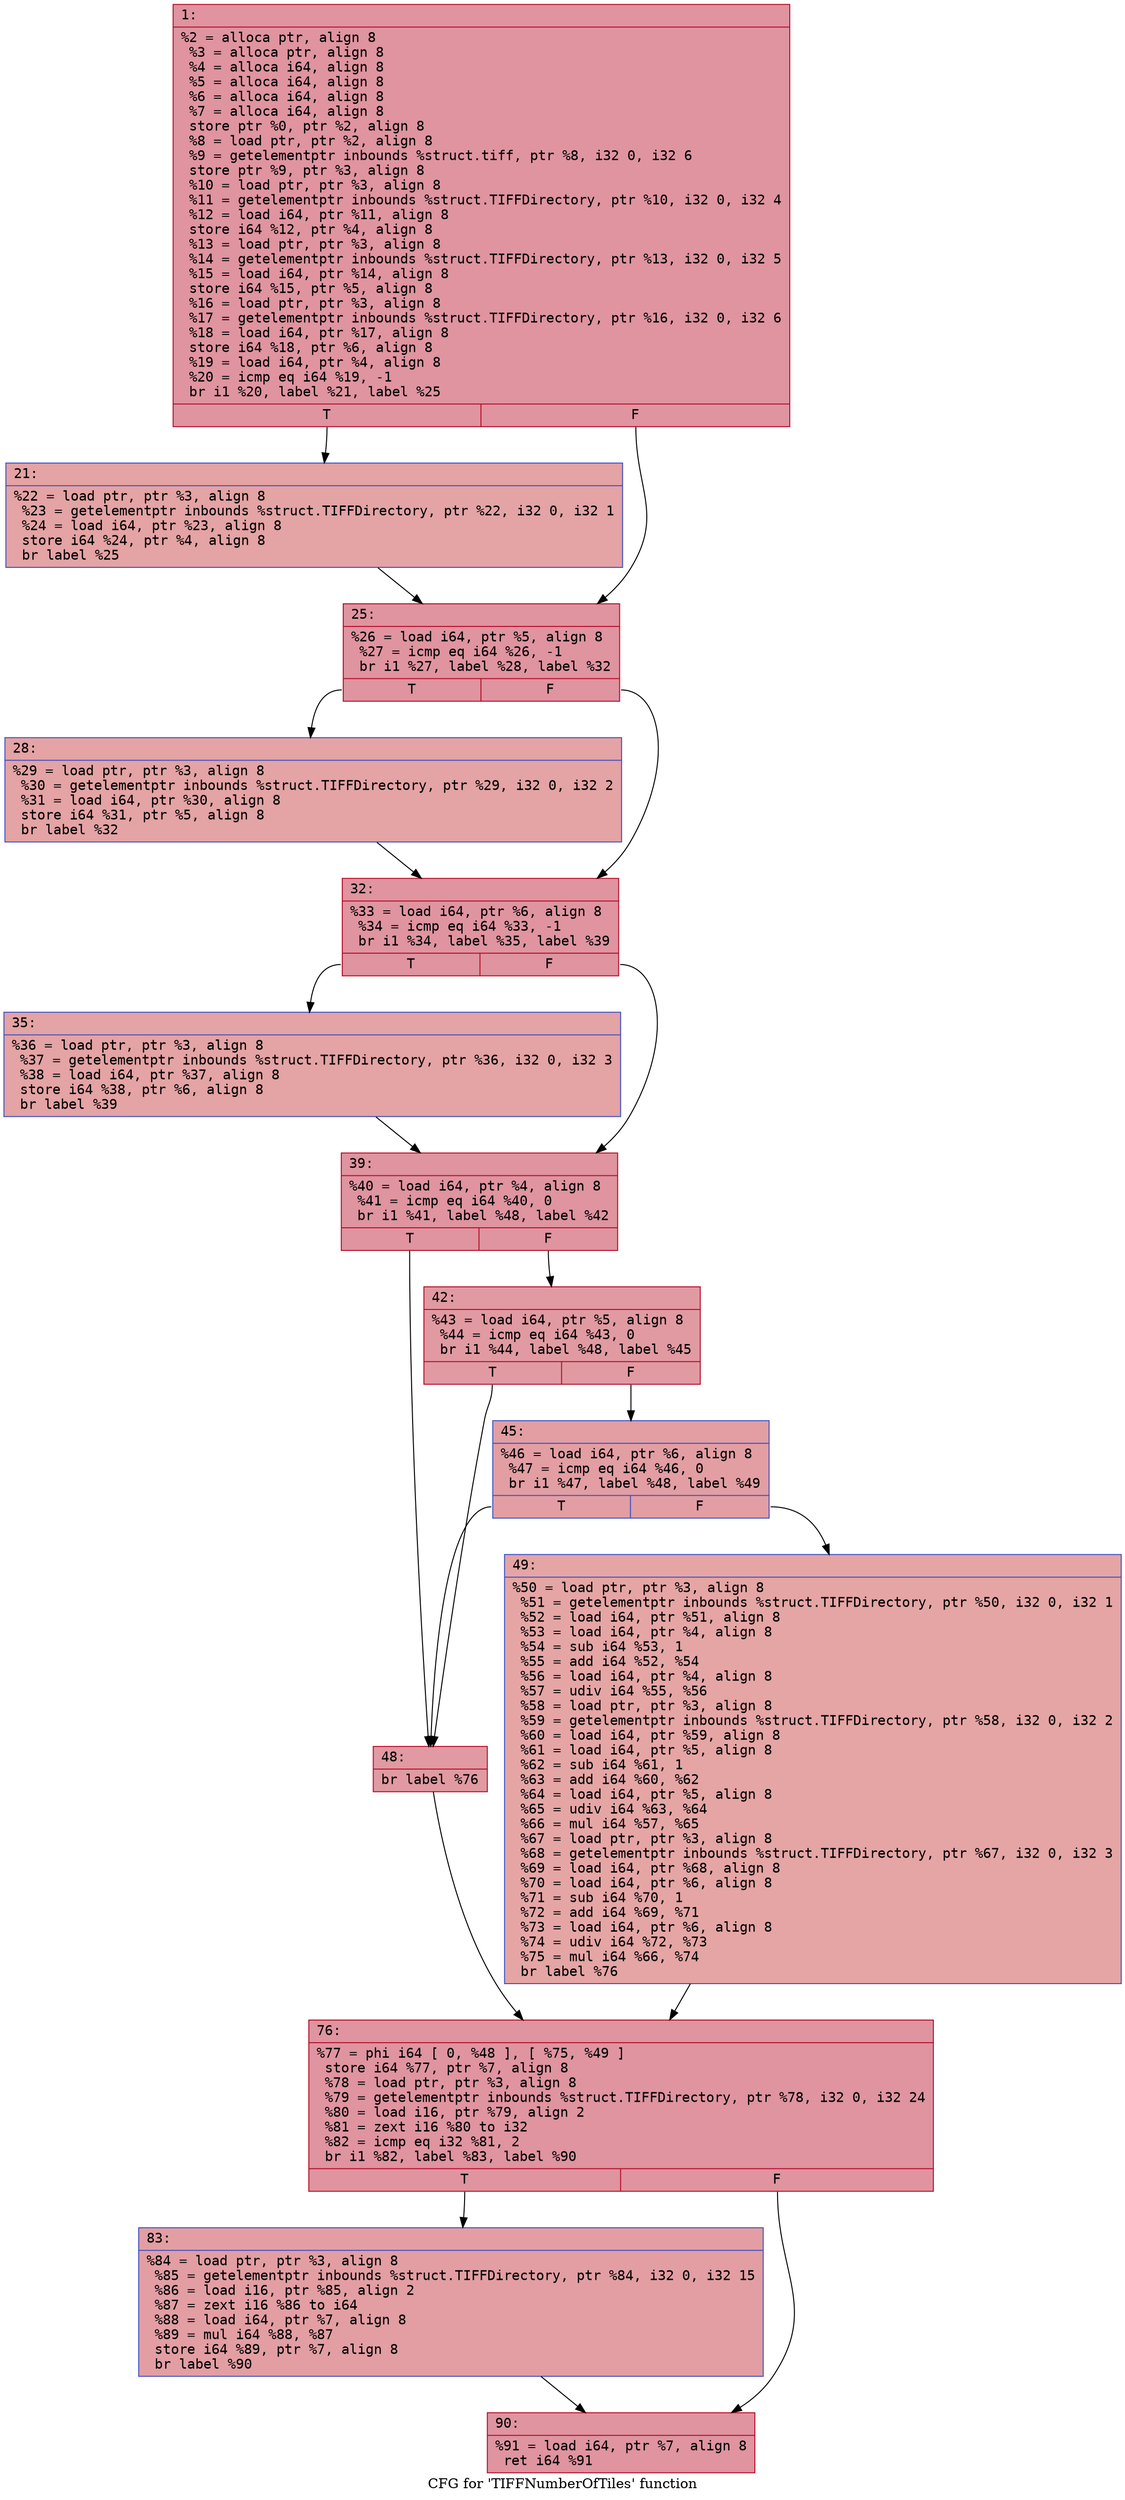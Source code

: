 digraph "CFG for 'TIFFNumberOfTiles' function" {
	label="CFG for 'TIFFNumberOfTiles' function";

	Node0x600002efa7b0 [shape=record,color="#b70d28ff", style=filled, fillcolor="#b70d2870" fontname="Courier",label="{1:\l|  %2 = alloca ptr, align 8\l  %3 = alloca ptr, align 8\l  %4 = alloca i64, align 8\l  %5 = alloca i64, align 8\l  %6 = alloca i64, align 8\l  %7 = alloca i64, align 8\l  store ptr %0, ptr %2, align 8\l  %8 = load ptr, ptr %2, align 8\l  %9 = getelementptr inbounds %struct.tiff, ptr %8, i32 0, i32 6\l  store ptr %9, ptr %3, align 8\l  %10 = load ptr, ptr %3, align 8\l  %11 = getelementptr inbounds %struct.TIFFDirectory, ptr %10, i32 0, i32 4\l  %12 = load i64, ptr %11, align 8\l  store i64 %12, ptr %4, align 8\l  %13 = load ptr, ptr %3, align 8\l  %14 = getelementptr inbounds %struct.TIFFDirectory, ptr %13, i32 0, i32 5\l  %15 = load i64, ptr %14, align 8\l  store i64 %15, ptr %5, align 8\l  %16 = load ptr, ptr %3, align 8\l  %17 = getelementptr inbounds %struct.TIFFDirectory, ptr %16, i32 0, i32 6\l  %18 = load i64, ptr %17, align 8\l  store i64 %18, ptr %6, align 8\l  %19 = load i64, ptr %4, align 8\l  %20 = icmp eq i64 %19, -1\l  br i1 %20, label %21, label %25\l|{<s0>T|<s1>F}}"];
	Node0x600002efa7b0:s0 -> Node0x600002efa800[tooltip="1 -> 21\nProbability 37.50%" ];
	Node0x600002efa7b0:s1 -> Node0x600002efa850[tooltip="1 -> 25\nProbability 62.50%" ];
	Node0x600002efa800 [shape=record,color="#3d50c3ff", style=filled, fillcolor="#c32e3170" fontname="Courier",label="{21:\l|  %22 = load ptr, ptr %3, align 8\l  %23 = getelementptr inbounds %struct.TIFFDirectory, ptr %22, i32 0, i32 1\l  %24 = load i64, ptr %23, align 8\l  store i64 %24, ptr %4, align 8\l  br label %25\l}"];
	Node0x600002efa800 -> Node0x600002efa850[tooltip="21 -> 25\nProbability 100.00%" ];
	Node0x600002efa850 [shape=record,color="#b70d28ff", style=filled, fillcolor="#b70d2870" fontname="Courier",label="{25:\l|  %26 = load i64, ptr %5, align 8\l  %27 = icmp eq i64 %26, -1\l  br i1 %27, label %28, label %32\l|{<s0>T|<s1>F}}"];
	Node0x600002efa850:s0 -> Node0x600002efa8a0[tooltip="25 -> 28\nProbability 37.50%" ];
	Node0x600002efa850:s1 -> Node0x600002efa8f0[tooltip="25 -> 32\nProbability 62.50%" ];
	Node0x600002efa8a0 [shape=record,color="#3d50c3ff", style=filled, fillcolor="#c32e3170" fontname="Courier",label="{28:\l|  %29 = load ptr, ptr %3, align 8\l  %30 = getelementptr inbounds %struct.TIFFDirectory, ptr %29, i32 0, i32 2\l  %31 = load i64, ptr %30, align 8\l  store i64 %31, ptr %5, align 8\l  br label %32\l}"];
	Node0x600002efa8a0 -> Node0x600002efa8f0[tooltip="28 -> 32\nProbability 100.00%" ];
	Node0x600002efa8f0 [shape=record,color="#b70d28ff", style=filled, fillcolor="#b70d2870" fontname="Courier",label="{32:\l|  %33 = load i64, ptr %6, align 8\l  %34 = icmp eq i64 %33, -1\l  br i1 %34, label %35, label %39\l|{<s0>T|<s1>F}}"];
	Node0x600002efa8f0:s0 -> Node0x600002efa940[tooltip="32 -> 35\nProbability 37.50%" ];
	Node0x600002efa8f0:s1 -> Node0x600002efa990[tooltip="32 -> 39\nProbability 62.50%" ];
	Node0x600002efa940 [shape=record,color="#3d50c3ff", style=filled, fillcolor="#c32e3170" fontname="Courier",label="{35:\l|  %36 = load ptr, ptr %3, align 8\l  %37 = getelementptr inbounds %struct.TIFFDirectory, ptr %36, i32 0, i32 3\l  %38 = load i64, ptr %37, align 8\l  store i64 %38, ptr %6, align 8\l  br label %39\l}"];
	Node0x600002efa940 -> Node0x600002efa990[tooltip="35 -> 39\nProbability 100.00%" ];
	Node0x600002efa990 [shape=record,color="#b70d28ff", style=filled, fillcolor="#b70d2870" fontname="Courier",label="{39:\l|  %40 = load i64, ptr %4, align 8\l  %41 = icmp eq i64 %40, 0\l  br i1 %41, label %48, label %42\l|{<s0>T|<s1>F}}"];
	Node0x600002efa990:s0 -> Node0x600002efaa80[tooltip="39 -> 48\nProbability 37.50%" ];
	Node0x600002efa990:s1 -> Node0x600002efa9e0[tooltip="39 -> 42\nProbability 62.50%" ];
	Node0x600002efa9e0 [shape=record,color="#b70d28ff", style=filled, fillcolor="#bb1b2c70" fontname="Courier",label="{42:\l|  %43 = load i64, ptr %5, align 8\l  %44 = icmp eq i64 %43, 0\l  br i1 %44, label %48, label %45\l|{<s0>T|<s1>F}}"];
	Node0x600002efa9e0:s0 -> Node0x600002efaa80[tooltip="42 -> 48\nProbability 37.50%" ];
	Node0x600002efa9e0:s1 -> Node0x600002efaa30[tooltip="42 -> 45\nProbability 62.50%" ];
	Node0x600002efaa30 [shape=record,color="#3d50c3ff", style=filled, fillcolor="#be242e70" fontname="Courier",label="{45:\l|  %46 = load i64, ptr %6, align 8\l  %47 = icmp eq i64 %46, 0\l  br i1 %47, label %48, label %49\l|{<s0>T|<s1>F}}"];
	Node0x600002efaa30:s0 -> Node0x600002efaa80[tooltip="45 -> 48\nProbability 37.50%" ];
	Node0x600002efaa30:s1 -> Node0x600002efaad0[tooltip="45 -> 49\nProbability 62.50%" ];
	Node0x600002efaa80 [shape=record,color="#b70d28ff", style=filled, fillcolor="#bb1b2c70" fontname="Courier",label="{48:\l|  br label %76\l}"];
	Node0x600002efaa80 -> Node0x600002efab20[tooltip="48 -> 76\nProbability 100.00%" ];
	Node0x600002efaad0 [shape=record,color="#3d50c3ff", style=filled, fillcolor="#c5333470" fontname="Courier",label="{49:\l|  %50 = load ptr, ptr %3, align 8\l  %51 = getelementptr inbounds %struct.TIFFDirectory, ptr %50, i32 0, i32 1\l  %52 = load i64, ptr %51, align 8\l  %53 = load i64, ptr %4, align 8\l  %54 = sub i64 %53, 1\l  %55 = add i64 %52, %54\l  %56 = load i64, ptr %4, align 8\l  %57 = udiv i64 %55, %56\l  %58 = load ptr, ptr %3, align 8\l  %59 = getelementptr inbounds %struct.TIFFDirectory, ptr %58, i32 0, i32 2\l  %60 = load i64, ptr %59, align 8\l  %61 = load i64, ptr %5, align 8\l  %62 = sub i64 %61, 1\l  %63 = add i64 %60, %62\l  %64 = load i64, ptr %5, align 8\l  %65 = udiv i64 %63, %64\l  %66 = mul i64 %57, %65\l  %67 = load ptr, ptr %3, align 8\l  %68 = getelementptr inbounds %struct.TIFFDirectory, ptr %67, i32 0, i32 3\l  %69 = load i64, ptr %68, align 8\l  %70 = load i64, ptr %6, align 8\l  %71 = sub i64 %70, 1\l  %72 = add i64 %69, %71\l  %73 = load i64, ptr %6, align 8\l  %74 = udiv i64 %72, %73\l  %75 = mul i64 %66, %74\l  br label %76\l}"];
	Node0x600002efaad0 -> Node0x600002efab20[tooltip="49 -> 76\nProbability 100.00%" ];
	Node0x600002efab20 [shape=record,color="#b70d28ff", style=filled, fillcolor="#b70d2870" fontname="Courier",label="{76:\l|  %77 = phi i64 [ 0, %48 ], [ %75, %49 ]\l  store i64 %77, ptr %7, align 8\l  %78 = load ptr, ptr %3, align 8\l  %79 = getelementptr inbounds %struct.TIFFDirectory, ptr %78, i32 0, i32 24\l  %80 = load i16, ptr %79, align 2\l  %81 = zext i16 %80 to i32\l  %82 = icmp eq i32 %81, 2\l  br i1 %82, label %83, label %90\l|{<s0>T|<s1>F}}"];
	Node0x600002efab20:s0 -> Node0x600002efab70[tooltip="76 -> 83\nProbability 50.00%" ];
	Node0x600002efab20:s1 -> Node0x600002efabc0[tooltip="76 -> 90\nProbability 50.00%" ];
	Node0x600002efab70 [shape=record,color="#3d50c3ff", style=filled, fillcolor="#be242e70" fontname="Courier",label="{83:\l|  %84 = load ptr, ptr %3, align 8\l  %85 = getelementptr inbounds %struct.TIFFDirectory, ptr %84, i32 0, i32 15\l  %86 = load i16, ptr %85, align 2\l  %87 = zext i16 %86 to i64\l  %88 = load i64, ptr %7, align 8\l  %89 = mul i64 %88, %87\l  store i64 %89, ptr %7, align 8\l  br label %90\l}"];
	Node0x600002efab70 -> Node0x600002efabc0[tooltip="83 -> 90\nProbability 100.00%" ];
	Node0x600002efabc0 [shape=record,color="#b70d28ff", style=filled, fillcolor="#b70d2870" fontname="Courier",label="{90:\l|  %91 = load i64, ptr %7, align 8\l  ret i64 %91\l}"];
}
